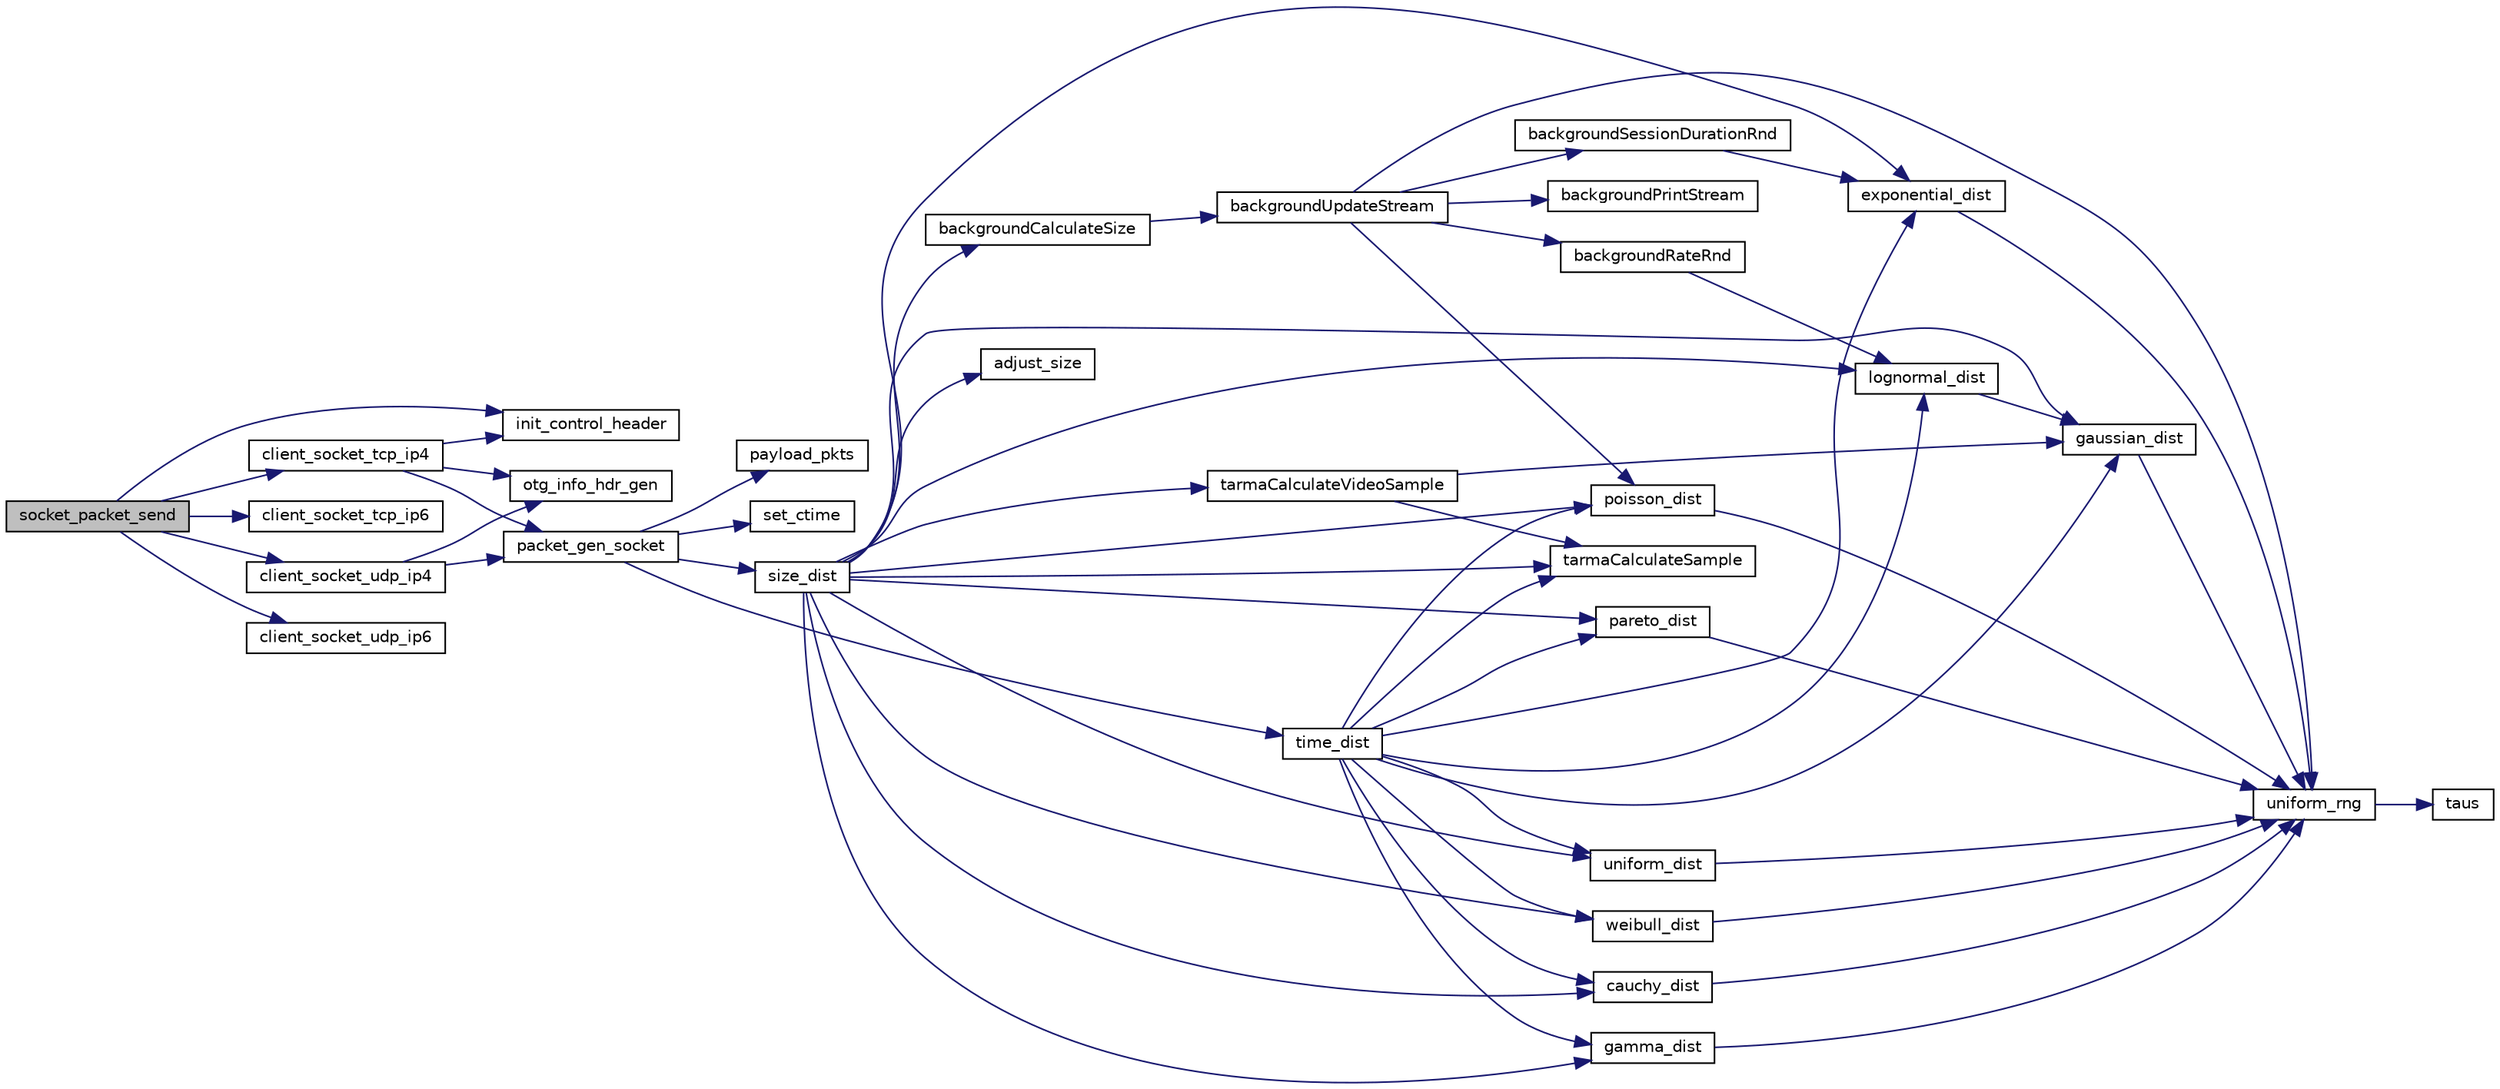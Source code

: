 digraph "socket_packet_send"
{
 // LATEX_PDF_SIZE
  edge [fontname="Helvetica",fontsize="10",labelfontname="Helvetica",labelfontsize="10"];
  node [fontname="Helvetica",fontsize="10",shape=record];
  rankdir="LR";
  Node1 [label="socket_packet_send",height=0.2,width=0.4,color="black", fillcolor="grey75", style="filled", fontcolor="black",tooltip=" "];
  Node1 -> Node2 [color="midnightblue",fontsize="10",style="solid",fontname="Helvetica"];
  Node2 [label="client_socket_tcp_ip4",height=0.2,width=0.4,color="black", fillcolor="white", style="filled",URL="$otg__tx__socket_8c.html#a973c44c2092fcbadc02ad73bfeafe650",tooltip=" "];
  Node2 -> Node3 [color="midnightblue",fontsize="10",style="solid",fontname="Helvetica"];
  Node3 [label="init_control_header",height=0.2,width=0.4,color="black", fillcolor="white", style="filled",URL="$otg__tx__socket_8c.html#a2f25a835ff9a4c5b9ba5d4e74650445e",tooltip=" "];
  Node2 -> Node4 [color="midnightblue",fontsize="10",style="solid",fontname="Helvetica"];
  Node4 [label="otg_info_hdr_gen",height=0.2,width=0.4,color="black", fillcolor="white", style="filled",URL="$otg__tx__socket_8c.html#a22887512b6bbb8300616cd868b60aa53",tooltip=" "];
  Node2 -> Node5 [color="midnightblue",fontsize="10",style="solid",fontname="Helvetica"];
  Node5 [label="packet_gen_socket",height=0.2,width=0.4,color="black", fillcolor="white", style="filled",URL="$otg__tx__socket_8c.html#a1ce80e75d63448e1e6992c038953e6f2",tooltip=" "];
  Node5 -> Node6 [color="midnightblue",fontsize="10",style="solid",fontname="Helvetica"];
  Node6 [label="payload_pkts",height=0.2,width=0.4,color="black", fillcolor="white", style="filled",URL="$otg__tx_8h.html#aa1c06f89e1e27c4fb212c9152e2a05f4",tooltip="generate the payload"];
  Node5 -> Node7 [color="midnightblue",fontsize="10",style="solid",fontname="Helvetica"];
  Node7 [label="set_ctime",height=0.2,width=0.4,color="black", fillcolor="white", style="filled",URL="$otg_8c.html#a41c3d3d66471158b7eaff6245dab7a82",tooltip="set the simulation time to the ctime"];
  Node5 -> Node8 [color="midnightblue",fontsize="10",style="solid",fontname="Helvetica"];
  Node8 [label="size_dist",height=0.2,width=0.4,color="black", fillcolor="white", style="filled",URL="$otg__tx_8c.html#aacf71a59ba441ccfa95ce7e80a34eae9",tooltip=" "];
  Node8 -> Node9 [color="midnightblue",fontsize="10",style="solid",fontname="Helvetica"];
  Node9 [label="adjust_size",height=0.2,width=0.4,color="black", fillcolor="white", style="filled",URL="$otg__tx_8c.html#a54266d6d16496d39dfabb03e6eb660f9",tooltip="adjuste the generated packet size when size<min or size>max"];
  Node8 -> Node10 [color="midnightblue",fontsize="10",style="solid",fontname="Helvetica"];
  Node10 [label="backgroundCalculateSize",height=0.2,width=0.4,color="black", fillcolor="white", style="filled",URL="$otg__models_8c.html#afeccd85a9555a9660ed45e13a6340024",tooltip=" "];
  Node10 -> Node11 [color="midnightblue",fontsize="10",style="solid",fontname="Helvetica"];
  Node11 [label="backgroundUpdateStream",height=0.2,width=0.4,color="black", fillcolor="white", style="filled",URL="$otg__models_8c.html#ad0d0ebf21f39f8d00fabfd86637a8e14",tooltip=" "];
  Node11 -> Node12 [color="midnightblue",fontsize="10",style="solid",fontname="Helvetica"];
  Node12 [label="backgroundPrintStream",height=0.2,width=0.4,color="black", fillcolor="white", style="filled",URL="$otg__models_8c.html#a260b9583693352ce68ee5f1fdb0d1e0c",tooltip=" "];
  Node11 -> Node13 [color="midnightblue",fontsize="10",style="solid",fontname="Helvetica"];
  Node13 [label="backgroundRateRnd",height=0.2,width=0.4,color="black", fillcolor="white", style="filled",URL="$otg__models_8c.html#a82f3ae98276fd6487b76f5238f2b7d03",tooltip=" "];
  Node13 -> Node14 [color="midnightblue",fontsize="10",style="solid",fontname="Helvetica"];
  Node14 [label="lognormal_dist",height=0.2,width=0.4,color="black", fillcolor="white", style="filled",URL="$oml_8c.html#a2573a6daebc0a7d4785ac7deaf336dc1",tooltip="generates random numbers for the log normal distribution with mean parameter and standard deviation p..."];
  Node14 -> Node15 [color="midnightblue",fontsize="10",style="solid",fontname="Helvetica"];
  Node15 [label="gaussian_dist",height=0.2,width=0.4,color="black", fillcolor="white", style="filled",URL="$oml_8c.html#a256026f4011ad3c63c4a5f79ba6c2aaa",tooltip=" "];
  Node15 -> Node16 [color="midnightblue",fontsize="10",style="solid",fontname="Helvetica"];
  Node16 [label="uniform_rng",height=0.2,width=0.4,color="black", fillcolor="white", style="filled",URL="$oml_8c.html#a8451bb33f8030cc168c63d60812921f4",tooltip="generates uniform random number with algo: wichman_hill / random() / Taus"];
  Node16 -> Node17 [color="midnightblue",fontsize="10",style="solid",fontname="Helvetica"];
  Node17 [label="taus",height=0.2,width=0.4,color="black", fillcolor="white", style="filled",URL="$oml_8h.html#a362f00415eaebca7255f9c4d08bd9fd6",tooltip="compute random number"];
  Node11 -> Node18 [color="midnightblue",fontsize="10",style="solid",fontname="Helvetica"];
  Node18 [label="backgroundSessionDurationRnd",height=0.2,width=0.4,color="black", fillcolor="white", style="filled",URL="$otg__models_8c.html#aa1bdd73662525153aaec8f96e52e9840",tooltip=" "];
  Node18 -> Node19 [color="midnightblue",fontsize="10",style="solid",fontname="Helvetica"];
  Node19 [label="exponential_dist",height=0.2,width=0.4,color="black", fillcolor="white", style="filled",URL="$oml_8c.html#aa7b93c1af2503846f0d2c0380b9e6ac4",tooltip=" "];
  Node19 -> Node16 [color="midnightblue",fontsize="10",style="solid",fontname="Helvetica"];
  Node11 -> Node20 [color="midnightblue",fontsize="10",style="solid",fontname="Helvetica"];
  Node20 [label="poisson_dist",height=0.2,width=0.4,color="black", fillcolor="white", style="filled",URL="$oml_8c.html#a43bb38a1ace16507de30f6ac57f3cc6f",tooltip="generates random numbers for the poisson distribution"];
  Node20 -> Node16 [color="midnightblue",fontsize="10",style="solid",fontname="Helvetica"];
  Node11 -> Node16 [color="midnightblue",fontsize="10",style="solid",fontname="Helvetica"];
  Node8 -> Node21 [color="midnightblue",fontsize="10",style="solid",fontname="Helvetica"];
  Node21 [label="cauchy_dist",height=0.2,width=0.4,color="black", fillcolor="white", style="filled",URL="$oml_8c.html#a017469e745dc3dd187bc5c214cdf02a9",tooltip="generates random numbers for the cauchy distribution with scale parameter, and shape parameter."];
  Node21 -> Node16 [color="midnightblue",fontsize="10",style="solid",fontname="Helvetica"];
  Node8 -> Node19 [color="midnightblue",fontsize="10",style="solid",fontname="Helvetica"];
  Node8 -> Node22 [color="midnightblue",fontsize="10",style="solid",fontname="Helvetica"];
  Node22 [label="gamma_dist",height=0.2,width=0.4,color="black", fillcolor="white", style="filled",URL="$oml_8c.html#a280cb1cf08762b72cff140eeb9ff485c",tooltip="generates random numbers for the gamma distribution with scale parameter, and shape parameter."];
  Node22 -> Node16 [color="midnightblue",fontsize="10",style="solid",fontname="Helvetica"];
  Node8 -> Node15 [color="midnightblue",fontsize="10",style="solid",fontname="Helvetica"];
  Node8 -> Node14 [color="midnightblue",fontsize="10",style="solid",fontname="Helvetica"];
  Node8 -> Node23 [color="midnightblue",fontsize="10",style="solid",fontname="Helvetica"];
  Node23 [label="pareto_dist",height=0.2,width=0.4,color="black", fillcolor="white", style="filled",URL="$oml_8c.html#a28d4cd4860486324d1571e48a1f78ff6",tooltip="enerates random numbers for the pareto distribution with scale parameter, and shape parameter."];
  Node23 -> Node16 [color="midnightblue",fontsize="10",style="solid",fontname="Helvetica"];
  Node8 -> Node20 [color="midnightblue",fontsize="10",style="solid",fontname="Helvetica"];
  Node8 -> Node24 [color="midnightblue",fontsize="10",style="solid",fontname="Helvetica"];
  Node24 [label="tarmaCalculateSample",height=0.2,width=0.4,color="black", fillcolor="white", style="filled",URL="$otg__models_8c.html#a370960c2b4cedf00710a97f39e40f18e",tooltip=" "];
  Node8 -> Node25 [color="midnightblue",fontsize="10",style="solid",fontname="Helvetica"];
  Node25 [label="tarmaCalculateVideoSample",height=0.2,width=0.4,color="black", fillcolor="white", style="filled",URL="$otg__models_8c.html#a1d319eb085239c4d9b7c0ecc5c6a9cfc",tooltip=" "];
  Node25 -> Node15 [color="midnightblue",fontsize="10",style="solid",fontname="Helvetica"];
  Node25 -> Node24 [color="midnightblue",fontsize="10",style="solid",fontname="Helvetica"];
  Node8 -> Node26 [color="midnightblue",fontsize="10",style="solid",fontname="Helvetica"];
  Node26 [label="uniform_dist",height=0.2,width=0.4,color="black", fillcolor="white", style="filled",URL="$oml_8c.html#abeca771ea67cf5db27b9c8489b16b120",tooltip=" "];
  Node26 -> Node16 [color="midnightblue",fontsize="10",style="solid",fontname="Helvetica"];
  Node8 -> Node27 [color="midnightblue",fontsize="10",style="solid",fontname="Helvetica"];
  Node27 [label="weibull_dist",height=0.2,width=0.4,color="black", fillcolor="white", style="filled",URL="$oml_8c.html#a31ae7ec4f3e35775ac60f6c0a58e807a",tooltip="generates random numbers for the Weibull distribution with scale parameter, and shape parameter."];
  Node27 -> Node16 [color="midnightblue",fontsize="10",style="solid",fontname="Helvetica"];
  Node5 -> Node28 [color="midnightblue",fontsize="10",style="solid",fontname="Helvetica"];
  Node28 [label="time_dist",height=0.2,width=0.4,color="black", fillcolor="white", style="filled",URL="$otg__tx_8c.html#a089aa3bcbee8a87411ebca06d7bdb010",tooltip=" "];
  Node28 -> Node21 [color="midnightblue",fontsize="10",style="solid",fontname="Helvetica"];
  Node28 -> Node19 [color="midnightblue",fontsize="10",style="solid",fontname="Helvetica"];
  Node28 -> Node22 [color="midnightblue",fontsize="10",style="solid",fontname="Helvetica"];
  Node28 -> Node15 [color="midnightblue",fontsize="10",style="solid",fontname="Helvetica"];
  Node28 -> Node14 [color="midnightblue",fontsize="10",style="solid",fontname="Helvetica"];
  Node28 -> Node23 [color="midnightblue",fontsize="10",style="solid",fontname="Helvetica"];
  Node28 -> Node20 [color="midnightblue",fontsize="10",style="solid",fontname="Helvetica"];
  Node28 -> Node24 [color="midnightblue",fontsize="10",style="solid",fontname="Helvetica"];
  Node28 -> Node26 [color="midnightblue",fontsize="10",style="solid",fontname="Helvetica"];
  Node28 -> Node27 [color="midnightblue",fontsize="10",style="solid",fontname="Helvetica"];
  Node1 -> Node29 [color="midnightblue",fontsize="10",style="solid",fontname="Helvetica"];
  Node29 [label="client_socket_tcp_ip6",height=0.2,width=0.4,color="black", fillcolor="white", style="filled",URL="$otg__tx__socket_8c.html#a59b7770da02ad33b0fdc7238ea494b74",tooltip=" "];
  Node1 -> Node30 [color="midnightblue",fontsize="10",style="solid",fontname="Helvetica"];
  Node30 [label="client_socket_udp_ip4",height=0.2,width=0.4,color="black", fillcolor="white", style="filled",URL="$otg__tx__socket_8c.html#aa876594bd36c5014caefd6ee76b56901",tooltip=" "];
  Node30 -> Node4 [color="midnightblue",fontsize="10",style="solid",fontname="Helvetica"];
  Node30 -> Node5 [color="midnightblue",fontsize="10",style="solid",fontname="Helvetica"];
  Node1 -> Node31 [color="midnightblue",fontsize="10",style="solid",fontname="Helvetica"];
  Node31 [label="client_socket_udp_ip6",height=0.2,width=0.4,color="black", fillcolor="white", style="filled",URL="$otg__tx__socket_8c.html#a7b0d0d83360cb7bf039baddd304db87e",tooltip=" "];
  Node1 -> Node3 [color="midnightblue",fontsize="10",style="solid",fontname="Helvetica"];
}
